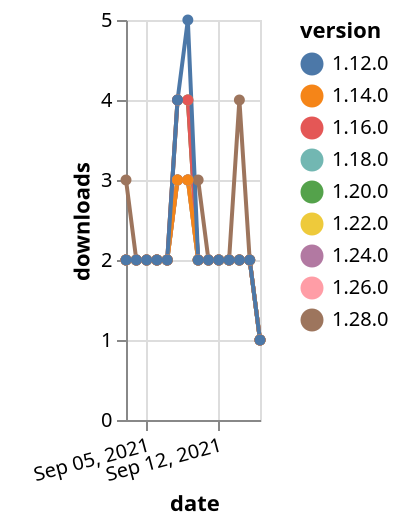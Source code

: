 {"$schema": "https://vega.github.io/schema/vega-lite/v5.json", "description": "A simple bar chart with embedded data.", "data": {"values": [{"date": "2021-09-03", "total": 2051, "delta": 2, "version": "1.18.0"}, {"date": "2021-09-04", "total": 2053, "delta": 2, "version": "1.18.0"}, {"date": "2021-09-05", "total": 2055, "delta": 2, "version": "1.18.0"}, {"date": "2021-09-06", "total": 2057, "delta": 2, "version": "1.18.0"}, {"date": "2021-09-07", "total": 2059, "delta": 2, "version": "1.18.0"}, {"date": "2021-09-08", "total": 2062, "delta": 3, "version": "1.18.0"}, {"date": "2021-09-09", "total": 2065, "delta": 3, "version": "1.18.0"}, {"date": "2021-09-10", "total": 2067, "delta": 2, "version": "1.18.0"}, {"date": "2021-09-11", "total": 2069, "delta": 2, "version": "1.18.0"}, {"date": "2021-09-12", "total": 2071, "delta": 2, "version": "1.18.0"}, {"date": "2021-09-13", "total": 2073, "delta": 2, "version": "1.18.0"}, {"date": "2021-09-14", "total": 2075, "delta": 2, "version": "1.18.0"}, {"date": "2021-09-15", "total": 2077, "delta": 2, "version": "1.18.0"}, {"date": "2021-09-16", "total": 2078, "delta": 1, "version": "1.18.0"}, {"date": "2021-09-03", "total": 1470, "delta": 2, "version": "1.22.0"}, {"date": "2021-09-04", "total": 1472, "delta": 2, "version": "1.22.0"}, {"date": "2021-09-05", "total": 1474, "delta": 2, "version": "1.22.0"}, {"date": "2021-09-06", "total": 1476, "delta": 2, "version": "1.22.0"}, {"date": "2021-09-07", "total": 1478, "delta": 2, "version": "1.22.0"}, {"date": "2021-09-08", "total": 1481, "delta": 3, "version": "1.22.0"}, {"date": "2021-09-09", "total": 1484, "delta": 3, "version": "1.22.0"}, {"date": "2021-09-10", "total": 1486, "delta": 2, "version": "1.22.0"}, {"date": "2021-09-11", "total": 1488, "delta": 2, "version": "1.22.0"}, {"date": "2021-09-12", "total": 1490, "delta": 2, "version": "1.22.0"}, {"date": "2021-09-13", "total": 1492, "delta": 2, "version": "1.22.0"}, {"date": "2021-09-14", "total": 1494, "delta": 2, "version": "1.22.0"}, {"date": "2021-09-15", "total": 1496, "delta": 2, "version": "1.22.0"}, {"date": "2021-09-16", "total": 1497, "delta": 1, "version": "1.22.0"}, {"date": "2021-09-03", "total": 239, "delta": 3, "version": "1.28.0"}, {"date": "2021-09-04", "total": 241, "delta": 2, "version": "1.28.0"}, {"date": "2021-09-05", "total": 243, "delta": 2, "version": "1.28.0"}, {"date": "2021-09-06", "total": 245, "delta": 2, "version": "1.28.0"}, {"date": "2021-09-07", "total": 247, "delta": 2, "version": "1.28.0"}, {"date": "2021-09-08", "total": 250, "delta": 3, "version": "1.28.0"}, {"date": "2021-09-09", "total": 253, "delta": 3, "version": "1.28.0"}, {"date": "2021-09-10", "total": 256, "delta": 3, "version": "1.28.0"}, {"date": "2021-09-11", "total": 258, "delta": 2, "version": "1.28.0"}, {"date": "2021-09-12", "total": 260, "delta": 2, "version": "1.28.0"}, {"date": "2021-09-13", "total": 262, "delta": 2, "version": "1.28.0"}, {"date": "2021-09-14", "total": 266, "delta": 4, "version": "1.28.0"}, {"date": "2021-09-15", "total": 268, "delta": 2, "version": "1.28.0"}, {"date": "2021-09-16", "total": 269, "delta": 1, "version": "1.28.0"}, {"date": "2021-09-03", "total": 704, "delta": 2, "version": "1.26.0"}, {"date": "2021-09-04", "total": 706, "delta": 2, "version": "1.26.0"}, {"date": "2021-09-05", "total": 708, "delta": 2, "version": "1.26.0"}, {"date": "2021-09-06", "total": 710, "delta": 2, "version": "1.26.0"}, {"date": "2021-09-07", "total": 712, "delta": 2, "version": "1.26.0"}, {"date": "2021-09-08", "total": 716, "delta": 4, "version": "1.26.0"}, {"date": "2021-09-09", "total": 720, "delta": 4, "version": "1.26.0"}, {"date": "2021-09-10", "total": 722, "delta": 2, "version": "1.26.0"}, {"date": "2021-09-11", "total": 724, "delta": 2, "version": "1.26.0"}, {"date": "2021-09-12", "total": 726, "delta": 2, "version": "1.26.0"}, {"date": "2021-09-13", "total": 728, "delta": 2, "version": "1.26.0"}, {"date": "2021-09-14", "total": 730, "delta": 2, "version": "1.26.0"}, {"date": "2021-09-15", "total": 732, "delta": 2, "version": "1.26.0"}, {"date": "2021-09-16", "total": 733, "delta": 1, "version": "1.26.0"}, {"date": "2021-09-03", "total": 1975, "delta": 2, "version": "1.20.0"}, {"date": "2021-09-04", "total": 1977, "delta": 2, "version": "1.20.0"}, {"date": "2021-09-05", "total": 1979, "delta": 2, "version": "1.20.0"}, {"date": "2021-09-06", "total": 1981, "delta": 2, "version": "1.20.0"}, {"date": "2021-09-07", "total": 1983, "delta": 2, "version": "1.20.0"}, {"date": "2021-09-08", "total": 1987, "delta": 4, "version": "1.20.0"}, {"date": "2021-09-09", "total": 1991, "delta": 4, "version": "1.20.0"}, {"date": "2021-09-10", "total": 1993, "delta": 2, "version": "1.20.0"}, {"date": "2021-09-11", "total": 1995, "delta": 2, "version": "1.20.0"}, {"date": "2021-09-12", "total": 1997, "delta": 2, "version": "1.20.0"}, {"date": "2021-09-13", "total": 1999, "delta": 2, "version": "1.20.0"}, {"date": "2021-09-14", "total": 2001, "delta": 2, "version": "1.20.0"}, {"date": "2021-09-15", "total": 2003, "delta": 2, "version": "1.20.0"}, {"date": "2021-09-16", "total": 2004, "delta": 1, "version": "1.20.0"}, {"date": "2021-09-03", "total": 2443, "delta": 2, "version": "1.16.0"}, {"date": "2021-09-04", "total": 2445, "delta": 2, "version": "1.16.0"}, {"date": "2021-09-05", "total": 2447, "delta": 2, "version": "1.16.0"}, {"date": "2021-09-06", "total": 2449, "delta": 2, "version": "1.16.0"}, {"date": "2021-09-07", "total": 2451, "delta": 2, "version": "1.16.0"}, {"date": "2021-09-08", "total": 2455, "delta": 4, "version": "1.16.0"}, {"date": "2021-09-09", "total": 2459, "delta": 4, "version": "1.16.0"}, {"date": "2021-09-10", "total": 2461, "delta": 2, "version": "1.16.0"}, {"date": "2021-09-11", "total": 2463, "delta": 2, "version": "1.16.0"}, {"date": "2021-09-12", "total": 2465, "delta": 2, "version": "1.16.0"}, {"date": "2021-09-13", "total": 2467, "delta": 2, "version": "1.16.0"}, {"date": "2021-09-14", "total": 2469, "delta": 2, "version": "1.16.0"}, {"date": "2021-09-15", "total": 2471, "delta": 2, "version": "1.16.0"}, {"date": "2021-09-16", "total": 2472, "delta": 1, "version": "1.16.0"}, {"date": "2021-09-03", "total": 1000, "delta": 2, "version": "1.24.0"}, {"date": "2021-09-04", "total": 1002, "delta": 2, "version": "1.24.0"}, {"date": "2021-09-05", "total": 1004, "delta": 2, "version": "1.24.0"}, {"date": "2021-09-06", "total": 1006, "delta": 2, "version": "1.24.0"}, {"date": "2021-09-07", "total": 1008, "delta": 2, "version": "1.24.0"}, {"date": "2021-09-08", "total": 1011, "delta": 3, "version": "1.24.0"}, {"date": "2021-09-09", "total": 1014, "delta": 3, "version": "1.24.0"}, {"date": "2021-09-10", "total": 1016, "delta": 2, "version": "1.24.0"}, {"date": "2021-09-11", "total": 1018, "delta": 2, "version": "1.24.0"}, {"date": "2021-09-12", "total": 1020, "delta": 2, "version": "1.24.0"}, {"date": "2021-09-13", "total": 1022, "delta": 2, "version": "1.24.0"}, {"date": "2021-09-14", "total": 1024, "delta": 2, "version": "1.24.0"}, {"date": "2021-09-15", "total": 1026, "delta": 2, "version": "1.24.0"}, {"date": "2021-09-16", "total": 1027, "delta": 1, "version": "1.24.0"}, {"date": "2021-09-03", "total": 2572, "delta": 2, "version": "1.14.0"}, {"date": "2021-09-04", "total": 2574, "delta": 2, "version": "1.14.0"}, {"date": "2021-09-05", "total": 2576, "delta": 2, "version": "1.14.0"}, {"date": "2021-09-06", "total": 2578, "delta": 2, "version": "1.14.0"}, {"date": "2021-09-07", "total": 2580, "delta": 2, "version": "1.14.0"}, {"date": "2021-09-08", "total": 2583, "delta": 3, "version": "1.14.0"}, {"date": "2021-09-09", "total": 2586, "delta": 3, "version": "1.14.0"}, {"date": "2021-09-10", "total": 2588, "delta": 2, "version": "1.14.0"}, {"date": "2021-09-11", "total": 2590, "delta": 2, "version": "1.14.0"}, {"date": "2021-09-12", "total": 2592, "delta": 2, "version": "1.14.0"}, {"date": "2021-09-13", "total": 2594, "delta": 2, "version": "1.14.0"}, {"date": "2021-09-14", "total": 2596, "delta": 2, "version": "1.14.0"}, {"date": "2021-09-15", "total": 2598, "delta": 2, "version": "1.14.0"}, {"date": "2021-09-16", "total": 2599, "delta": 1, "version": "1.14.0"}, {"date": "2021-09-03", "total": 3137, "delta": 2, "version": "1.12.0"}, {"date": "2021-09-04", "total": 3139, "delta": 2, "version": "1.12.0"}, {"date": "2021-09-05", "total": 3141, "delta": 2, "version": "1.12.0"}, {"date": "2021-09-06", "total": 3143, "delta": 2, "version": "1.12.0"}, {"date": "2021-09-07", "total": 3145, "delta": 2, "version": "1.12.0"}, {"date": "2021-09-08", "total": 3149, "delta": 4, "version": "1.12.0"}, {"date": "2021-09-09", "total": 3154, "delta": 5, "version": "1.12.0"}, {"date": "2021-09-10", "total": 3156, "delta": 2, "version": "1.12.0"}, {"date": "2021-09-11", "total": 3158, "delta": 2, "version": "1.12.0"}, {"date": "2021-09-12", "total": 3160, "delta": 2, "version": "1.12.0"}, {"date": "2021-09-13", "total": 3162, "delta": 2, "version": "1.12.0"}, {"date": "2021-09-14", "total": 3164, "delta": 2, "version": "1.12.0"}, {"date": "2021-09-15", "total": 3166, "delta": 2, "version": "1.12.0"}, {"date": "2021-09-16", "total": 3167, "delta": 1, "version": "1.12.0"}]}, "width": "container", "mark": {"type": "line", "point": {"filled": true}}, "encoding": {"x": {"field": "date", "type": "temporal", "timeUnit": "yearmonthdate", "title": "date", "axis": {"labelAngle": -15}}, "y": {"field": "delta", "type": "quantitative", "title": "downloads"}, "color": {"field": "version", "type": "nominal"}, "tooltip": {"field": "delta"}}}